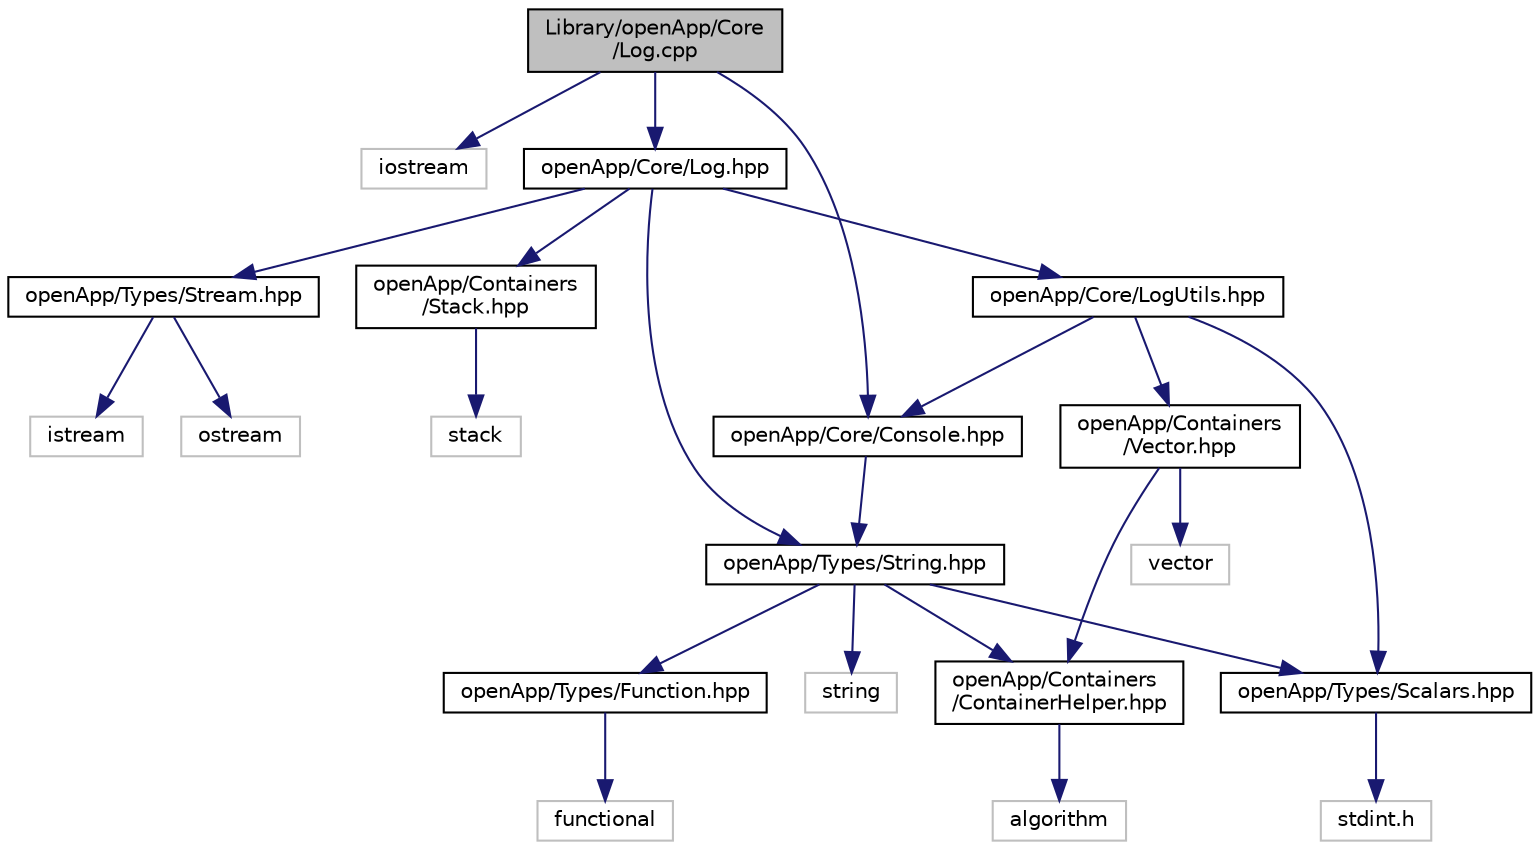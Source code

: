 digraph "Library/openApp/Core/Log.cpp"
{
  edge [fontname="Helvetica",fontsize="10",labelfontname="Helvetica",labelfontsize="10"];
  node [fontname="Helvetica",fontsize="10",shape=record];
  Node0 [label="Library/openApp/Core\l/Log.cpp",height=0.2,width=0.4,color="black", fillcolor="grey75", style="filled", fontcolor="black"];
  Node0 -> Node1 [color="midnightblue",fontsize="10",style="solid"];
  Node1 [label="iostream",height=0.2,width=0.4,color="grey75", fillcolor="white", style="filled"];
  Node0 -> Node2 [color="midnightblue",fontsize="10",style="solid"];
  Node2 [label="openApp/Core/Log.hpp",height=0.2,width=0.4,color="black", fillcolor="white", style="filled",URL="$_log_8hpp.html"];
  Node2 -> Node3 [color="midnightblue",fontsize="10",style="solid"];
  Node3 [label="openApp/Types/String.hpp",height=0.2,width=0.4,color="black", fillcolor="white", style="filled",URL="$_string_8hpp.html"];
  Node3 -> Node4 [color="midnightblue",fontsize="10",style="solid"];
  Node4 [label="string",height=0.2,width=0.4,color="grey75", fillcolor="white", style="filled"];
  Node3 -> Node5 [color="midnightblue",fontsize="10",style="solid"];
  Node5 [label="openApp/Types/Scalars.hpp",height=0.2,width=0.4,color="black", fillcolor="white", style="filled",URL="$_scalars_8hpp.html"];
  Node5 -> Node6 [color="midnightblue",fontsize="10",style="solid"];
  Node6 [label="stdint.h",height=0.2,width=0.4,color="grey75", fillcolor="white", style="filled"];
  Node3 -> Node7 [color="midnightblue",fontsize="10",style="solid"];
  Node7 [label="openApp/Types/Function.hpp",height=0.2,width=0.4,color="black", fillcolor="white", style="filled",URL="$_function_8hpp.html"];
  Node7 -> Node8 [color="midnightblue",fontsize="10",style="solid"];
  Node8 [label="functional",height=0.2,width=0.4,color="grey75", fillcolor="white", style="filled"];
  Node3 -> Node9 [color="midnightblue",fontsize="10",style="solid"];
  Node9 [label="openApp/Containers\l/ContainerHelper.hpp",height=0.2,width=0.4,color="black", fillcolor="white", style="filled",URL="$_container_helper_8hpp.html"];
  Node9 -> Node10 [color="midnightblue",fontsize="10",style="solid"];
  Node10 [label="algorithm",height=0.2,width=0.4,color="grey75", fillcolor="white", style="filled"];
  Node2 -> Node11 [color="midnightblue",fontsize="10",style="solid"];
  Node11 [label="openApp/Types/Stream.hpp",height=0.2,width=0.4,color="black", fillcolor="white", style="filled",URL="$_stream_8hpp.html"];
  Node11 -> Node12 [color="midnightblue",fontsize="10",style="solid"];
  Node12 [label="istream",height=0.2,width=0.4,color="grey75", fillcolor="white", style="filled"];
  Node11 -> Node13 [color="midnightblue",fontsize="10",style="solid"];
  Node13 [label="ostream",height=0.2,width=0.4,color="grey75", fillcolor="white", style="filled"];
  Node2 -> Node14 [color="midnightblue",fontsize="10",style="solid"];
  Node14 [label="openApp/Core/LogUtils.hpp",height=0.2,width=0.4,color="black", fillcolor="white", style="filled",URL="$_log_utils_8hpp.html"];
  Node14 -> Node5 [color="midnightblue",fontsize="10",style="solid"];
  Node14 -> Node15 [color="midnightblue",fontsize="10",style="solid"];
  Node15 [label="openApp/Containers\l/Vector.hpp",height=0.2,width=0.4,color="black", fillcolor="white", style="filled",URL="$_vector_8hpp.html"];
  Node15 -> Node16 [color="midnightblue",fontsize="10",style="solid"];
  Node16 [label="vector",height=0.2,width=0.4,color="grey75", fillcolor="white", style="filled"];
  Node15 -> Node9 [color="midnightblue",fontsize="10",style="solid"];
  Node14 -> Node17 [color="midnightblue",fontsize="10",style="solid"];
  Node17 [label="openApp/Core/Console.hpp",height=0.2,width=0.4,color="black", fillcolor="white", style="filled",URL="$_console_8hpp.html"];
  Node17 -> Node3 [color="midnightblue",fontsize="10",style="solid"];
  Node2 -> Node18 [color="midnightblue",fontsize="10",style="solid"];
  Node18 [label="openApp/Containers\l/Stack.hpp",height=0.2,width=0.4,color="black", fillcolor="white", style="filled",URL="$_stack_8hpp.html"];
  Node18 -> Node19 [color="midnightblue",fontsize="10",style="solid"];
  Node19 [label="stack",height=0.2,width=0.4,color="grey75", fillcolor="white", style="filled"];
  Node0 -> Node17 [color="midnightblue",fontsize="10",style="solid"];
}
